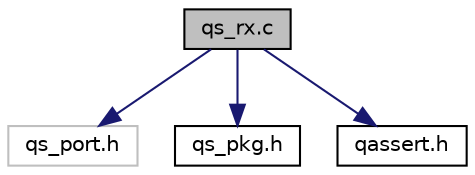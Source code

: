 digraph "qs_rx.c"
{
 // LATEX_PDF_SIZE
  edge [fontname="Helvetica",fontsize="10",labelfontname="Helvetica",labelfontsize="10"];
  node [fontname="Helvetica",fontsize="10",shape=record];
  Node1 [label="qs_rx.c",height=0.2,width=0.4,color="black", fillcolor="grey75", style="filled", fontcolor="black",tooltip="QS/C receive channel services."];
  Node1 -> Node2 [color="midnightblue",fontsize="10",style="solid",fontname="Helvetica"];
  Node2 [label="qs_port.h",height=0.2,width=0.4,color="grey75", fillcolor="white", style="filled",tooltip=" "];
  Node1 -> Node3 [color="midnightblue",fontsize="10",style="solid",fontname="Helvetica"];
  Node3 [label="qs_pkg.h",height=0.2,width=0.4,color="black", fillcolor="white", style="filled",URL="$qs__pkg_8h.html",tooltip="Internal (package scope) QS/C interface."];
  Node1 -> Node4 [color="midnightblue",fontsize="10",style="solid",fontname="Helvetica"];
  Node4 [label="qassert.h",height=0.2,width=0.4,color="black", fillcolor="white", style="filled",URL="$qassert_8h.html",tooltip="Customizable and memory-efficient assertions for embedded systems."];
}

